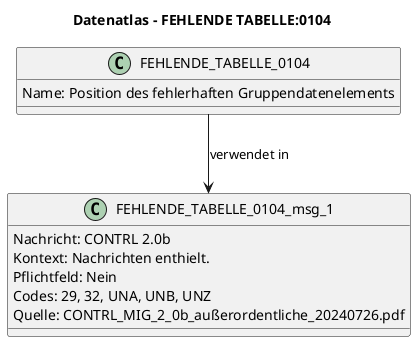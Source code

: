 @startuml
title Datenatlas – FEHLENDE TABELLE:0104
class FEHLENDE_TABELLE_0104 {
  Name: Position des fehlerhaften Gruppendatenelements
}
class FEHLENDE_TABELLE_0104_msg_1 {
  Nachricht: CONTRL 2.0b
  Kontext: Nachrichten enthielt.
  Pflichtfeld: Nein
  Codes: 29, 32, UNA, UNB, UNZ
  Quelle: CONTRL_MIG_2_0b_außerordentliche_20240726.pdf
}
FEHLENDE_TABELLE_0104 --> FEHLENDE_TABELLE_0104_msg_1 : verwendet in
@enduml